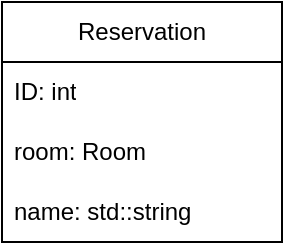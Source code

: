 <mxfile version="20.8.3" type="device" pages="4"><diagram id="Iv2AHms-nDMuSLejYCWD" name="Strona-1"><mxGraphModel dx="240" dy="462" grid="1" gridSize="10" guides="1" tooltips="1" connect="1" arrows="1" fold="1" page="1" pageScale="1" pageWidth="827" pageHeight="1169" math="0" shadow="0"><root><mxCell id="0"/><mxCell id="1" parent="0"/><mxCell id="E2yB-JGb6phNN7S9qm-3-1" value="Reservation" style="swimlane;fontStyle=0;childLayout=stackLayout;horizontal=1;startSize=30;horizontalStack=0;resizeParent=1;resizeParentMax=0;resizeLast=0;collapsible=1;marginBottom=0;whiteSpace=wrap;html=1;fontSize=12;" vertex="1" parent="1"><mxGeometry x="350" y="270" width="140" height="120" as="geometry"/></mxCell><mxCell id="E2yB-JGb6phNN7S9qm-3-2" value="ID: int" style="text;strokeColor=none;fillColor=none;align=left;verticalAlign=middle;spacingLeft=4;spacingRight=4;overflow=hidden;points=[[0,0.5],[1,0.5]];portConstraint=eastwest;rotatable=0;whiteSpace=wrap;html=1;fontSize=12;" vertex="1" parent="E2yB-JGb6phNN7S9qm-3-1"><mxGeometry y="30" width="140" height="30" as="geometry"/></mxCell><mxCell id="E2yB-JGb6phNN7S9qm-3-3" value="room: Room" style="text;strokeColor=none;fillColor=none;align=left;verticalAlign=middle;spacingLeft=4;spacingRight=4;overflow=hidden;points=[[0,0.5],[1,0.5]];portConstraint=eastwest;rotatable=0;whiteSpace=wrap;html=1;fontSize=12;" vertex="1" parent="E2yB-JGb6phNN7S9qm-3-1"><mxGeometry y="60" width="140" height="30" as="geometry"/></mxCell><mxCell id="E2yB-JGb6phNN7S9qm-3-4" value="name: std::string" style="text;strokeColor=none;fillColor=none;align=left;verticalAlign=middle;spacingLeft=4;spacingRight=4;overflow=hidden;points=[[0,0.5],[1,0.5]];portConstraint=eastwest;rotatable=0;whiteSpace=wrap;html=1;fontSize=12;" vertex="1" parent="E2yB-JGb6phNN7S9qm-3-1"><mxGeometry y="90" width="140" height="30" as="geometry"/></mxCell></root></mxGraphModel></diagram><diagram id="hcPHDPv3Y43CPwwyYG2c" name="Strona-2"><mxGraphModel dx="312" dy="601" grid="1" gridSize="10" guides="1" tooltips="1" connect="1" arrows="1" fold="1" page="1" pageScale="1" pageWidth="827" pageHeight="1169" math="0" shadow="0"><root><mxCell id="0"/><mxCell id="1" parent="0"/><mxCell id="JA6iUm-WD2ZkFVDD6doN-1" value="Year (days of year)" style="swimlane;whiteSpace=wrap;html=1;" vertex="1" parent="1"><mxGeometry x="60" y="150" width="190" height="150" as="geometry"/></mxCell><mxCell id="JA6iUm-WD2ZkFVDD6doN-2" value="" style="rhombus;whiteSpace=wrap;html=1;fontSize=12;" vertex="1" parent="JA6iUm-WD2ZkFVDD6doN-1"><mxGeometry x="160" y="110" width="10" height="10" as="geometry"/></mxCell><mxCell id="JA6iUm-WD2ZkFVDD6doN-3" value="1" style="text;html=1;align=center;verticalAlign=middle;resizable=0;points=[];autosize=1;strokeColor=none;fillColor=none;fontSize=12;" vertex="1" parent="JA6iUm-WD2ZkFVDD6doN-1"><mxGeometry x="160" y="90" width="30" height="30" as="geometry"/></mxCell><mxCell id="JA6iUm-WD2ZkFVDD6doN-4" value="Day [n]" style="swimlane;fontStyle=0;childLayout=stackLayout;horizontal=1;startSize=30;horizontalStack=0;resizeParent=1;resizeParentMax=0;resizeLast=0;collapsible=1;marginBottom=0;whiteSpace=wrap;html=1;" vertex="1" parent="1"><mxGeometry x="80" y="190" width="140" height="90" as="geometry"/></mxCell><mxCell id="JA6iUm-WD2ZkFVDD6doN-5" value="Date" style="text;strokeColor=none;fillColor=none;align=left;verticalAlign=middle;spacingLeft=4;spacingRight=4;overflow=hidden;points=[[0,0.5],[1,0.5]];portConstraint=eastwest;rotatable=0;whiteSpace=wrap;html=1;" vertex="1" parent="JA6iUm-WD2ZkFVDD6doN-4"><mxGeometry y="30" width="140" height="30" as="geometry"/></mxCell><mxCell id="JA6iUm-WD2ZkFVDD6doN-6" value="Reservations IDs" style="text;strokeColor=none;fillColor=none;align=left;verticalAlign=middle;spacingLeft=4;spacingRight=4;overflow=hidden;points=[[0,0.5],[1,0.5]];portConstraint=eastwest;rotatable=0;whiteSpace=wrap;html=1;" vertex="1" parent="JA6iUm-WD2ZkFVDD6doN-4"><mxGeometry y="60" width="140" height="30" as="geometry"/></mxCell><mxCell id="JA6iUm-WD2ZkFVDD6doN-7" value="Reservations" style="swimlane;whiteSpace=wrap;html=1;fontSize=12;" vertex="1" parent="1"><mxGeometry x="350" y="180" width="170" height="140" as="geometry"/></mxCell><mxCell id="JA6iUm-WD2ZkFVDD6doN-8" value="Reservation" style="swimlane;fontStyle=0;childLayout=stackLayout;horizontal=1;startSize=30;horizontalStack=0;resizeParent=1;resizeParentMax=0;resizeLast=0;collapsible=1;marginBottom=0;whiteSpace=wrap;html=1;fontSize=12;" vertex="1" parent="JA6iUm-WD2ZkFVDD6doN-7"><mxGeometry x="20" y="40" width="140" height="90" as="geometry"/></mxCell><mxCell id="JA6iUm-WD2ZkFVDD6doN-9" value="ID" style="text;strokeColor=none;fillColor=none;align=left;verticalAlign=middle;spacingLeft=4;spacingRight=4;overflow=hidden;points=[[0,0.5],[1,0.5]];portConstraint=eastwest;rotatable=0;whiteSpace=wrap;html=1;fontSize=12;" vertex="1" parent="JA6iUm-WD2ZkFVDD6doN-8"><mxGeometry y="30" width="140" height="30" as="geometry"/></mxCell><mxCell id="JA6iUm-WD2ZkFVDD6doN-10" value="Contents" style="text;strokeColor=none;fillColor=none;align=left;verticalAlign=middle;spacingLeft=4;spacingRight=4;overflow=hidden;points=[[0,0.5],[1,0.5]];portConstraint=eastwest;rotatable=0;whiteSpace=wrap;html=1;fontSize=12;" vertex="1" parent="JA6iUm-WD2ZkFVDD6doN-8"><mxGeometry y="60" width="140" height="30" as="geometry"/></mxCell><mxCell id="JA6iUm-WD2ZkFVDD6doN-11" style="edgeStyle=orthogonalEdgeStyle;rounded=0;orthogonalLoop=1;jettySize=auto;html=1;fontSize=12;" edge="1" parent="1" source="JA6iUm-WD2ZkFVDD6doN-2" target="JA6iUm-WD2ZkFVDD6doN-9"><mxGeometry relative="1" as="geometry"/></mxCell><mxCell id="JA6iUm-WD2ZkFVDD6doN-12" value="0..*" style="text;html=1;align=center;verticalAlign=middle;resizable=0;points=[];autosize=1;strokeColor=none;fillColor=none;fontSize=12;" vertex="1" parent="1"><mxGeometry x="320" y="240" width="40" height="30" as="geometry"/></mxCell></root></mxGraphModel></diagram><diagram id="kVKb0YuhOyFKUvAeuoh3" name="Strona-3"><mxGraphModel dx="312" dy="601" grid="1" gridSize="10" guides="1" tooltips="1" connect="1" arrows="1" fold="1" page="1" pageScale="1" pageWidth="827" pageHeight="1169" math="0" shadow="0"><root><mxCell id="0"/><mxCell id="1" parent="0"/><mxCell id="BcZYVkb2Dtitusgm2_Qd-1" value="Reservation" style="swimlane;fontStyle=0;childLayout=stackLayout;horizontal=1;startSize=30;horizontalStack=0;resizeParent=1;resizeParentMax=0;resizeLast=0;collapsible=1;marginBottom=0;whiteSpace=wrap;html=1;" vertex="1" parent="1"><mxGeometry x="400" y="190" width="140" height="390" as="geometry"/></mxCell><mxCell id="BcZYVkb2Dtitusgm2_Qd-2" value="&lt;div&gt;ID&lt;/div&gt;" style="text;strokeColor=none;fillColor=none;align=left;verticalAlign=middle;spacingLeft=4;spacingRight=4;overflow=hidden;points=[[0,0.5],[1,0.5]];portConstraint=eastwest;rotatable=0;whiteSpace=wrap;html=1;" vertex="1" parent="BcZYVkb2Dtitusgm2_Qd-1"><mxGeometry y="30" width="140" height="30" as="geometry"/></mxCell><mxCell id="BcZYVkb2Dtitusgm2_Qd-3" value="Room" style="text;strokeColor=none;fillColor=none;align=left;verticalAlign=middle;spacingLeft=4;spacingRight=4;overflow=hidden;points=[[0,0.5],[1,0.5]];portConstraint=eastwest;rotatable=0;whiteSpace=wrap;html=1;" vertex="1" parent="BcZYVkb2Dtitusgm2_Qd-1"><mxGeometry y="60" width="140" height="30" as="geometry"/></mxCell><mxCell id="BcZYVkb2Dtitusgm2_Qd-4" value="Name" style="text;strokeColor=none;fillColor=none;align=left;verticalAlign=middle;spacingLeft=4;spacingRight=4;overflow=hidden;points=[[0,0.5],[1,0.5]];portConstraint=eastwest;rotatable=0;whiteSpace=wrap;html=1;" vertex="1" parent="BcZYVkb2Dtitusgm2_Qd-1"><mxGeometry y="90" width="140" height="30" as="geometry"/></mxCell><mxCell id="BcZYVkb2Dtitusgm2_Qd-5" value="&lt;div&gt;Date of arrival&lt;/div&gt;" style="text;strokeColor=none;fillColor=none;align=left;verticalAlign=middle;spacingLeft=4;spacingRight=4;overflow=hidden;points=[[0,0.5],[1,0.5]];portConstraint=eastwest;rotatable=0;whiteSpace=wrap;html=1;" vertex="1" parent="BcZYVkb2Dtitusgm2_Qd-1"><mxGeometry y="120" width="140" height="30" as="geometry"/></mxCell><mxCell id="BcZYVkb2Dtitusgm2_Qd-6" value="Date of departure" style="text;strokeColor=none;fillColor=none;align=left;verticalAlign=middle;spacingLeft=4;spacingRight=4;overflow=hidden;points=[[0,0.5],[1,0.5]];portConstraint=eastwest;rotatable=0;whiteSpace=wrap;html=1;" vertex="1" parent="BcZYVkb2Dtitusgm2_Qd-1"><mxGeometry y="150" width="140" height="30" as="geometry"/></mxCell><mxCell id="BcZYVkb2Dtitusgm2_Qd-7" value="Phone number" style="text;html=1;align=left;verticalAlign=middle;resizable=0;points=[];autosize=1;strokeColor=none;fillColor=none;spacingLeft=4;" vertex="1" parent="BcZYVkb2Dtitusgm2_Qd-1"><mxGeometry y="180" width="140" height="30" as="geometry"/></mxCell><mxCell id="BcZYVkb2Dtitusgm2_Qd-8" value="Cost" style="text;html=1;align=left;verticalAlign=middle;resizable=0;points=[];autosize=1;strokeColor=none;fillColor=none;spacingLeft=4;" vertex="1" parent="BcZYVkb2Dtitusgm2_Qd-1"><mxGeometry y="210" width="140" height="30" as="geometry"/></mxCell><mxCell id="BcZYVkb2Dtitusgm2_Qd-9" value="NIP" style="text;html=1;align=left;verticalAlign=middle;resizable=0;points=[];autosize=1;strokeColor=none;fillColor=none;spacingLeft=4;" vertex="1" parent="BcZYVkb2Dtitusgm2_Qd-1"><mxGeometry y="240" width="140" height="30" as="geometry"/></mxCell><mxCell id="BcZYVkb2Dtitusgm2_Qd-10" value="Status" style="text;html=1;align=left;verticalAlign=middle;resizable=0;points=[];autosize=1;strokeColor=none;fillColor=none;spacingLeft=4;" vertex="1" parent="BcZYVkb2Dtitusgm2_Qd-1"><mxGeometry y="270" width="140" height="30" as="geometry"/></mxCell><mxCell id="BcZYVkb2Dtitusgm2_Qd-11" value="Comment" style="text;html=1;align=left;verticalAlign=middle;resizable=0;points=[];autosize=1;strokeColor=none;fillColor=none;spacingLeft=4;" vertex="1" parent="BcZYVkb2Dtitusgm2_Qd-1"><mxGeometry y="300" width="140" height="30" as="geometry"/></mxCell><mxCell id="BcZYVkb2Dtitusgm2_Qd-12" value="People" style="text;html=1;align=left;verticalAlign=middle;resizable=0;points=[];autosize=1;strokeColor=none;fillColor=none;spacingLeft=4;" vertex="1" parent="BcZYVkb2Dtitusgm2_Qd-1"><mxGeometry y="330" width="140" height="30" as="geometry"/></mxCell><mxCell id="BcZYVkb2Dtitusgm2_Qd-13" value="Paid" style="text;html=1;align=left;verticalAlign=middle;resizable=0;points=[];autosize=1;strokeColor=none;fillColor=none;spacingLeft=4;" vertex="1" parent="BcZYVkb2Dtitusgm2_Qd-1"><mxGeometry y="360" width="140" height="30" as="geometry"/></mxCell></root></mxGraphModel></diagram><diagram id="5zSVnaLnJb9ol6-jdBtm" name="Strona-4"><mxGraphModel dx="1114" dy="602" grid="1" gridSize="10" guides="1" tooltips="1" connect="1" arrows="1" fold="1" page="1" pageScale="1" pageWidth="827" pageHeight="1169" math="0" shadow="0"><root><mxCell id="0"/><mxCell id="1" parent="0"/><mxCell id="y4WqPWdfKtl5VqYJlca0-1" value="Reservations" style="swimlane;whiteSpace=wrap;html=1;fontSize=14;" vertex="1" parent="1"><mxGeometry x="84" y="90" width="660" height="450" as="geometry"/></mxCell><mxCell id="y4WqPWdfKtl5VqYJlca0-2" value="Even" style="swimlane;whiteSpace=wrap;html=1;fontSize=12;" vertex="1" parent="y4WqPWdfKtl5VqYJlca0-1"><mxGeometry y="30" width="330" height="420" as="geometry"/></mxCell><mxCell id="y4WqPWdfKtl5VqYJlca0-3" value="Reservation" style="swimlane;fontStyle=0;childLayout=stackLayout;horizontal=1;startSize=30;horizontalStack=0;resizeParent=1;resizeParentMax=0;resizeLast=0;collapsible=1;marginBottom=0;whiteSpace=wrap;html=1;" vertex="1" parent="y4WqPWdfKtl5VqYJlca0-2"><mxGeometry x="95" y="30" width="140" height="390" as="geometry"/></mxCell><mxCell id="y4WqPWdfKtl5VqYJlca0-4" value="ID (even)" style="text;strokeColor=none;fillColor=none;align=left;verticalAlign=middle;spacingLeft=4;spacingRight=4;overflow=hidden;points=[[0,0.5],[1,0.5]];portConstraint=eastwest;rotatable=0;whiteSpace=wrap;html=1;" vertex="1" parent="y4WqPWdfKtl5VqYJlca0-3"><mxGeometry y="30" width="140" height="30" as="geometry"/></mxCell><mxCell id="y4WqPWdfKtl5VqYJlca0-5" value="Room" style="text;strokeColor=none;fillColor=none;align=left;verticalAlign=middle;spacingLeft=4;spacingRight=4;overflow=hidden;points=[[0,0.5],[1,0.5]];portConstraint=eastwest;rotatable=0;whiteSpace=wrap;html=1;" vertex="1" parent="y4WqPWdfKtl5VqYJlca0-3"><mxGeometry y="60" width="140" height="30" as="geometry"/></mxCell><mxCell id="y4WqPWdfKtl5VqYJlca0-6" value="Name" style="text;strokeColor=none;fillColor=none;align=left;verticalAlign=middle;spacingLeft=4;spacingRight=4;overflow=hidden;points=[[0,0.5],[1,0.5]];portConstraint=eastwest;rotatable=0;whiteSpace=wrap;html=1;" vertex="1" parent="y4WqPWdfKtl5VqYJlca0-3"><mxGeometry y="90" width="140" height="30" as="geometry"/></mxCell><mxCell id="y4WqPWdfKtl5VqYJlca0-7" value="&lt;div&gt;Date of arrival&lt;/div&gt;" style="text;strokeColor=none;fillColor=none;align=left;verticalAlign=middle;spacingLeft=4;spacingRight=4;overflow=hidden;points=[[0,0.5],[1,0.5]];portConstraint=eastwest;rotatable=0;whiteSpace=wrap;html=1;" vertex="1" parent="y4WqPWdfKtl5VqYJlca0-3"><mxGeometry y="120" width="140" height="30" as="geometry"/></mxCell><mxCell id="y4WqPWdfKtl5VqYJlca0-8" value="Date of departure" style="text;strokeColor=none;fillColor=none;align=left;verticalAlign=middle;spacingLeft=4;spacingRight=4;overflow=hidden;points=[[0,0.5],[1,0.5]];portConstraint=eastwest;rotatable=0;whiteSpace=wrap;html=1;" vertex="1" parent="y4WqPWdfKtl5VqYJlca0-3"><mxGeometry y="150" width="140" height="30" as="geometry"/></mxCell><mxCell id="y4WqPWdfKtl5VqYJlca0-9" value="Phone number" style="text;html=1;align=left;verticalAlign=middle;resizable=0;points=[];autosize=1;strokeColor=none;fillColor=none;spacingLeft=4;" vertex="1" parent="y4WqPWdfKtl5VqYJlca0-3"><mxGeometry y="180" width="140" height="30" as="geometry"/></mxCell><mxCell id="y4WqPWdfKtl5VqYJlca0-10" value="Cost" style="text;html=1;align=left;verticalAlign=middle;resizable=0;points=[];autosize=1;strokeColor=none;fillColor=none;spacingLeft=4;" vertex="1" parent="y4WqPWdfKtl5VqYJlca0-3"><mxGeometry y="210" width="140" height="30" as="geometry"/></mxCell><mxCell id="y4WqPWdfKtl5VqYJlca0-11" value="NIP" style="text;html=1;align=left;verticalAlign=middle;resizable=0;points=[];autosize=1;strokeColor=none;fillColor=none;spacingLeft=4;" vertex="1" parent="y4WqPWdfKtl5VqYJlca0-3"><mxGeometry y="240" width="140" height="30" as="geometry"/></mxCell><mxCell id="y4WqPWdfKtl5VqYJlca0-12" value="Status" style="text;html=1;align=left;verticalAlign=middle;resizable=0;points=[];autosize=1;strokeColor=none;fillColor=none;spacingLeft=4;" vertex="1" parent="y4WqPWdfKtl5VqYJlca0-3"><mxGeometry y="270" width="140" height="30" as="geometry"/></mxCell><mxCell id="y4WqPWdfKtl5VqYJlca0-13" value="Comment" style="text;html=1;align=left;verticalAlign=middle;resizable=0;points=[];autosize=1;strokeColor=none;fillColor=none;spacingLeft=4;" vertex="1" parent="y4WqPWdfKtl5VqYJlca0-3"><mxGeometry y="300" width="140" height="30" as="geometry"/></mxCell><mxCell id="y4WqPWdfKtl5VqYJlca0-14" value="People" style="text;html=1;align=left;verticalAlign=middle;resizable=0;points=[];autosize=1;strokeColor=none;fillColor=none;spacingLeft=4;" vertex="1" parent="y4WqPWdfKtl5VqYJlca0-3"><mxGeometry y="330" width="140" height="30" as="geometry"/></mxCell><mxCell id="y4WqPWdfKtl5VqYJlca0-15" value="Paid" style="text;html=1;align=left;verticalAlign=middle;resizable=0;points=[];autosize=1;strokeColor=none;fillColor=none;spacingLeft=4;" vertex="1" parent="y4WqPWdfKtl5VqYJlca0-3"><mxGeometry y="360" width="140" height="30" as="geometry"/></mxCell><mxCell id="y4WqPWdfKtl5VqYJlca0-16" value="Odd" style="swimlane;whiteSpace=wrap;html=1;fontSize=12;" vertex="1" parent="y4WqPWdfKtl5VqYJlca0-1"><mxGeometry x="330" y="30" width="330" height="420" as="geometry"/></mxCell><mxCell id="y4WqPWdfKtl5VqYJlca0-17" value="Reservation" style="swimlane;fontStyle=0;childLayout=stackLayout;horizontal=1;startSize=30;horizontalStack=0;resizeParent=1;resizeParentMax=0;resizeLast=0;collapsible=1;marginBottom=0;whiteSpace=wrap;html=1;" vertex="1" parent="y4WqPWdfKtl5VqYJlca0-16"><mxGeometry x="95" y="30" width="140" height="390" as="geometry"/></mxCell><mxCell id="y4WqPWdfKtl5VqYJlca0-18" value="&lt;div&gt;ID (odd)&lt;/div&gt;" style="text;strokeColor=none;fillColor=none;align=left;verticalAlign=middle;spacingLeft=4;spacingRight=4;overflow=hidden;points=[[0,0.5],[1,0.5]];portConstraint=eastwest;rotatable=0;whiteSpace=wrap;html=1;" vertex="1" parent="y4WqPWdfKtl5VqYJlca0-17"><mxGeometry y="30" width="140" height="30" as="geometry"/></mxCell><mxCell id="y4WqPWdfKtl5VqYJlca0-19" value="Room" style="text;strokeColor=none;fillColor=none;align=left;verticalAlign=middle;spacingLeft=4;spacingRight=4;overflow=hidden;points=[[0,0.5],[1,0.5]];portConstraint=eastwest;rotatable=0;whiteSpace=wrap;html=1;" vertex="1" parent="y4WqPWdfKtl5VqYJlca0-17"><mxGeometry y="60" width="140" height="30" as="geometry"/></mxCell><mxCell id="y4WqPWdfKtl5VqYJlca0-20" value="Name" style="text;strokeColor=none;fillColor=none;align=left;verticalAlign=middle;spacingLeft=4;spacingRight=4;overflow=hidden;points=[[0,0.5],[1,0.5]];portConstraint=eastwest;rotatable=0;whiteSpace=wrap;html=1;" vertex="1" parent="y4WqPWdfKtl5VqYJlca0-17"><mxGeometry y="90" width="140" height="30" as="geometry"/></mxCell><mxCell id="y4WqPWdfKtl5VqYJlca0-21" value="&lt;div&gt;Date of arrival&lt;/div&gt;" style="text;strokeColor=none;fillColor=none;align=left;verticalAlign=middle;spacingLeft=4;spacingRight=4;overflow=hidden;points=[[0,0.5],[1,0.5]];portConstraint=eastwest;rotatable=0;whiteSpace=wrap;html=1;" vertex="1" parent="y4WqPWdfKtl5VqYJlca0-17"><mxGeometry y="120" width="140" height="30" as="geometry"/></mxCell><mxCell id="y4WqPWdfKtl5VqYJlca0-22" value="Date of departure" style="text;strokeColor=none;fillColor=none;align=left;verticalAlign=middle;spacingLeft=4;spacingRight=4;overflow=hidden;points=[[0,0.5],[1,0.5]];portConstraint=eastwest;rotatable=0;whiteSpace=wrap;html=1;" vertex="1" parent="y4WqPWdfKtl5VqYJlca0-17"><mxGeometry y="150" width="140" height="30" as="geometry"/></mxCell><mxCell id="y4WqPWdfKtl5VqYJlca0-23" value="Phone number" style="text;html=1;align=left;verticalAlign=middle;resizable=0;points=[];autosize=1;strokeColor=none;fillColor=none;spacingLeft=4;" vertex="1" parent="y4WqPWdfKtl5VqYJlca0-17"><mxGeometry y="180" width="140" height="30" as="geometry"/></mxCell><mxCell id="y4WqPWdfKtl5VqYJlca0-24" value="Cost" style="text;html=1;align=left;verticalAlign=middle;resizable=0;points=[];autosize=1;strokeColor=none;fillColor=none;spacingLeft=4;" vertex="1" parent="y4WqPWdfKtl5VqYJlca0-17"><mxGeometry y="210" width="140" height="30" as="geometry"/></mxCell><mxCell id="y4WqPWdfKtl5VqYJlca0-25" value="NIP" style="text;html=1;align=left;verticalAlign=middle;resizable=0;points=[];autosize=1;strokeColor=none;fillColor=none;spacingLeft=4;" vertex="1" parent="y4WqPWdfKtl5VqYJlca0-17"><mxGeometry y="240" width="140" height="30" as="geometry"/></mxCell><mxCell id="y4WqPWdfKtl5VqYJlca0-26" value="Status" style="text;html=1;align=left;verticalAlign=middle;resizable=0;points=[];autosize=1;strokeColor=none;fillColor=none;spacingLeft=4;" vertex="1" parent="y4WqPWdfKtl5VqYJlca0-17"><mxGeometry y="270" width="140" height="30" as="geometry"/></mxCell><mxCell id="y4WqPWdfKtl5VqYJlca0-27" value="Comment" style="text;html=1;align=left;verticalAlign=middle;resizable=0;points=[];autosize=1;strokeColor=none;fillColor=none;spacingLeft=4;" vertex="1" parent="y4WqPWdfKtl5VqYJlca0-17"><mxGeometry y="300" width="140" height="30" as="geometry"/></mxCell><mxCell id="y4WqPWdfKtl5VqYJlca0-28" value="People" style="text;html=1;align=left;verticalAlign=middle;resizable=0;points=[];autosize=1;strokeColor=none;fillColor=none;spacingLeft=4;" vertex="1" parent="y4WqPWdfKtl5VqYJlca0-17"><mxGeometry y="330" width="140" height="30" as="geometry"/></mxCell><mxCell id="y4WqPWdfKtl5VqYJlca0-29" value="Paid" style="text;html=1;align=left;verticalAlign=middle;resizable=0;points=[];autosize=1;strokeColor=none;fillColor=none;spacingLeft=4;" vertex="1" parent="y4WqPWdfKtl5VqYJlca0-17"><mxGeometry y="360" width="140" height="30" as="geometry"/></mxCell></root></mxGraphModel></diagram></mxfile>